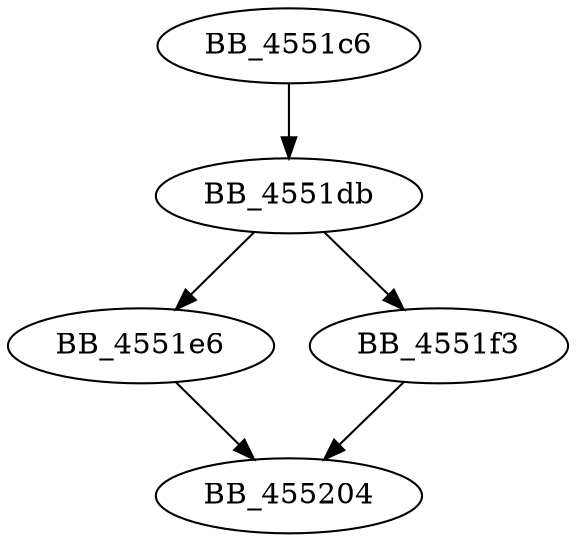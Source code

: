 DiGraph sub_4551C6{
BB_4551c6->BB_4551db
BB_4551db->BB_4551e6
BB_4551db->BB_4551f3
BB_4551e6->BB_455204
BB_4551f3->BB_455204
}
